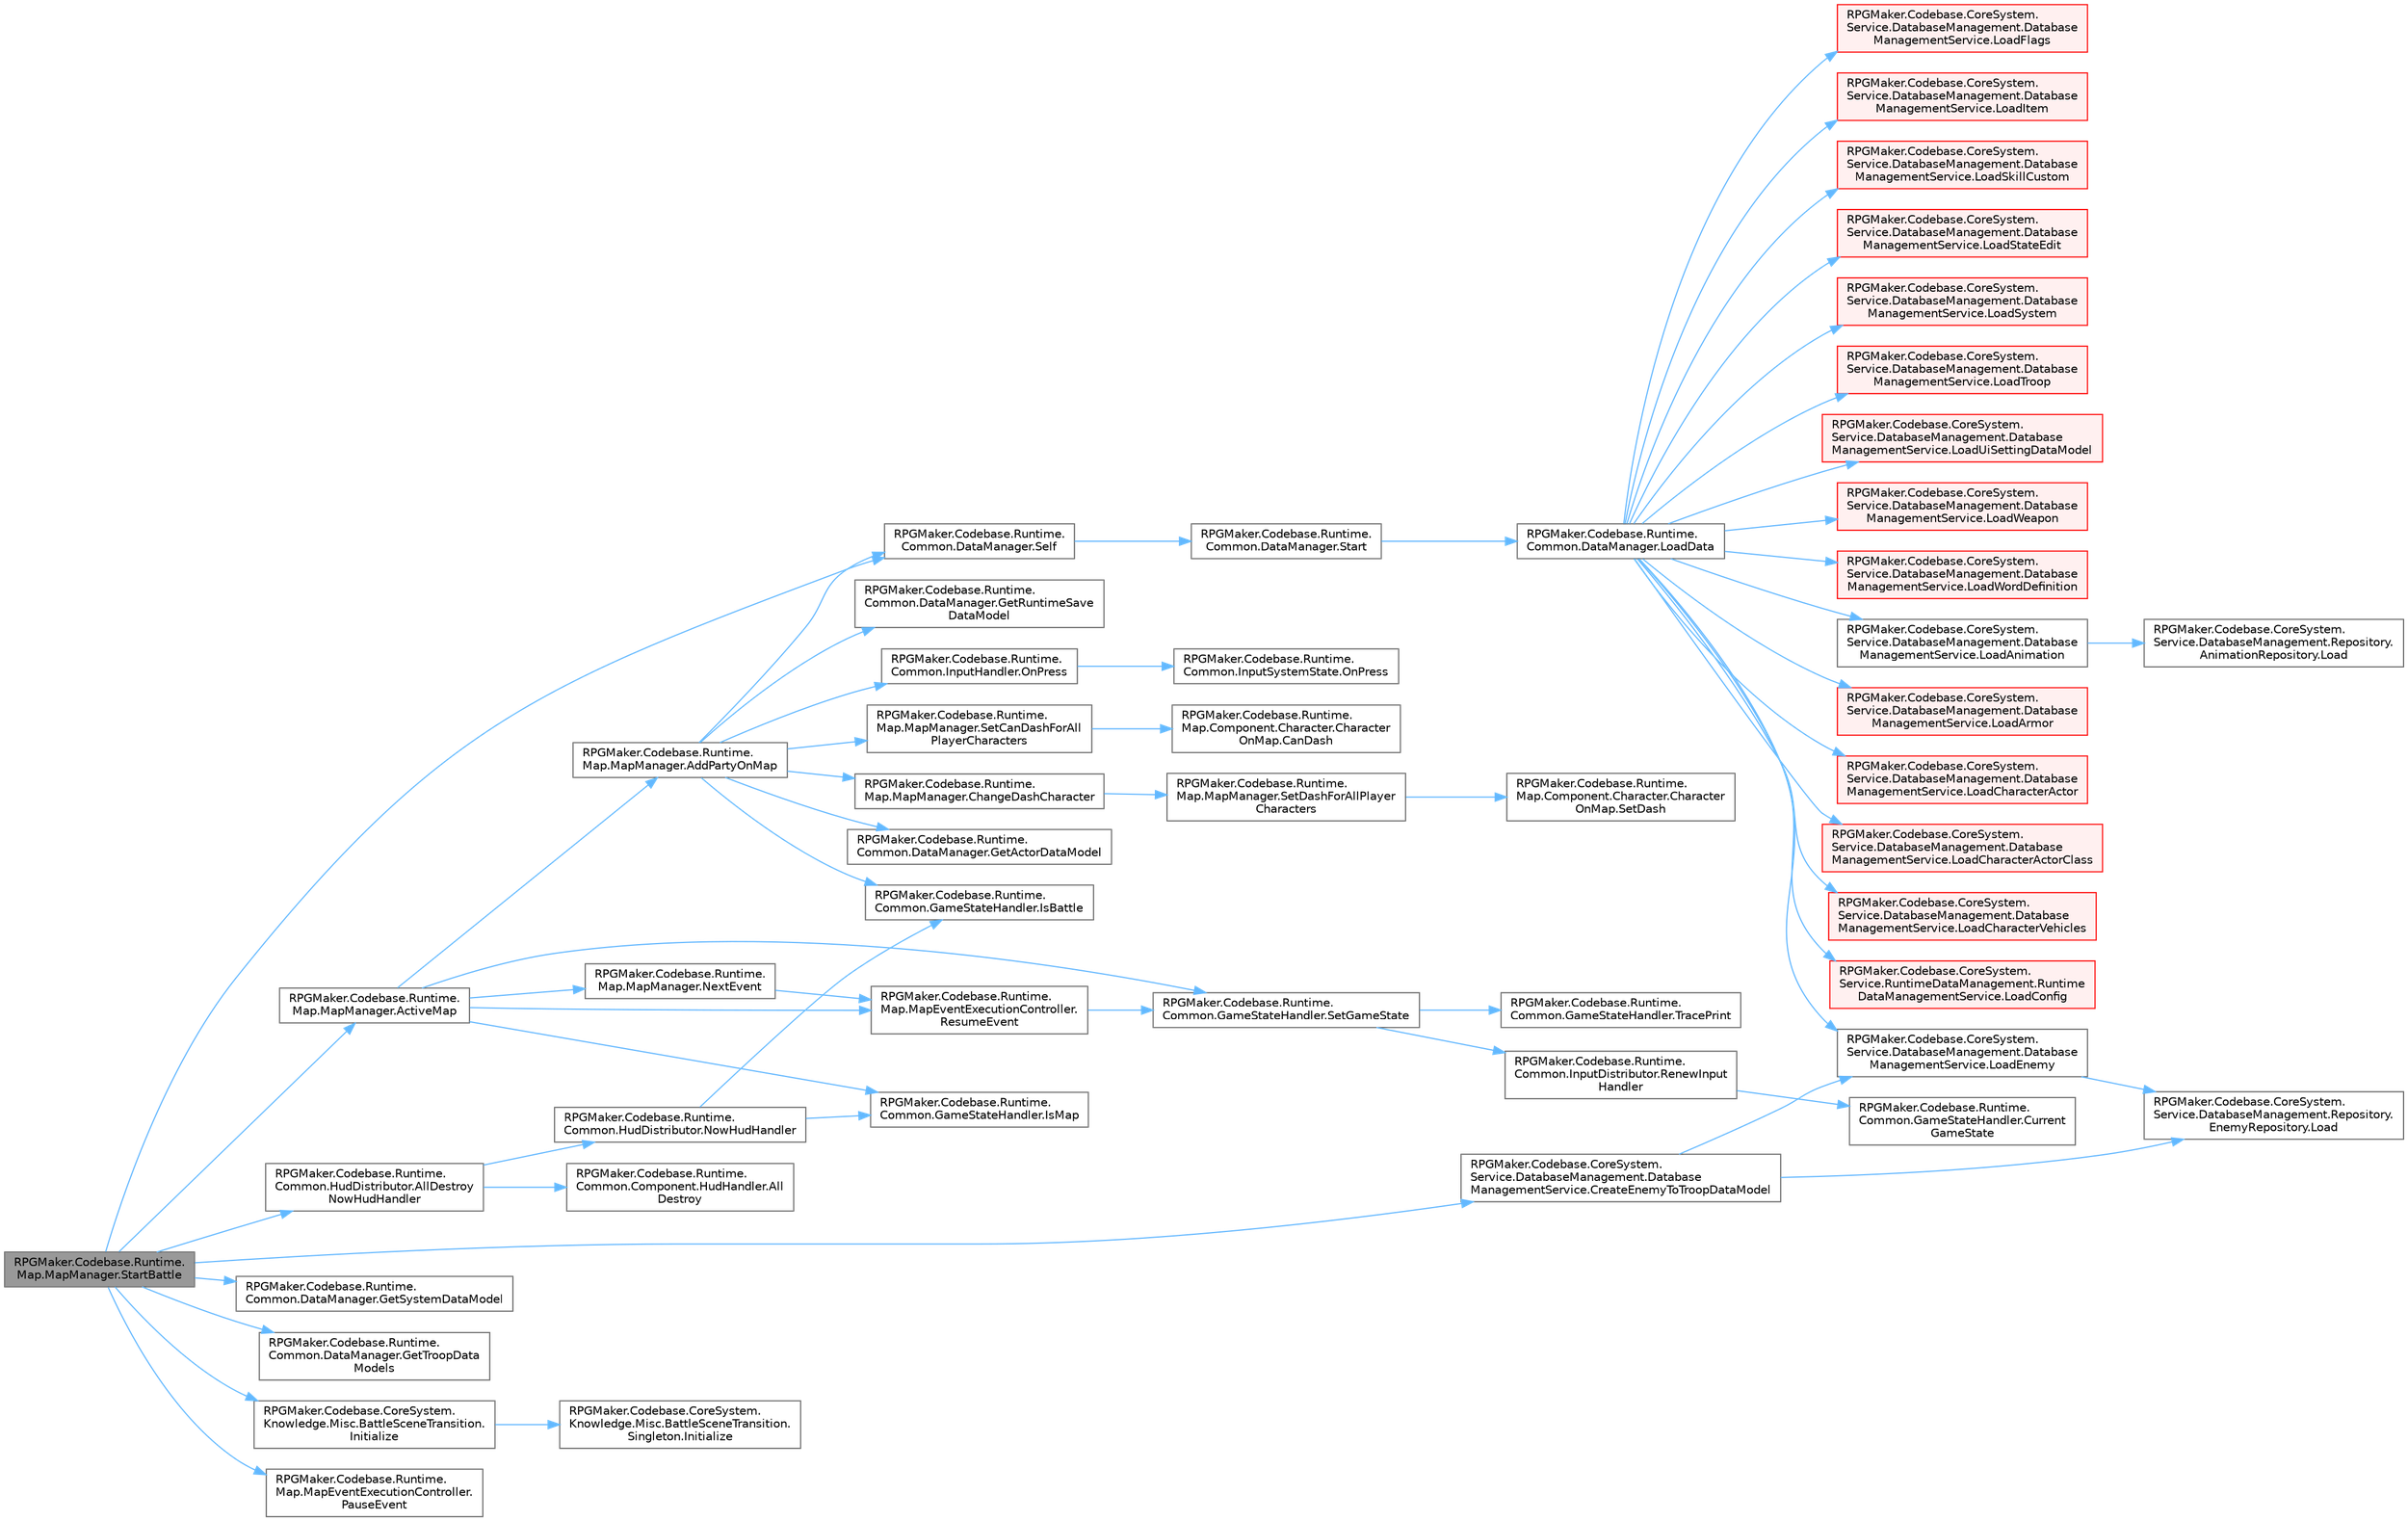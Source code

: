 digraph "RPGMaker.Codebase.Runtime.Map.MapManager.StartBattle"
{
 // LATEX_PDF_SIZE
  bgcolor="transparent";
  edge [fontname=Helvetica,fontsize=10,labelfontname=Helvetica,labelfontsize=10];
  node [fontname=Helvetica,fontsize=10,shape=box,height=0.2,width=0.4];
  rankdir="LR";
  Node1 [id="Node000001",label="RPGMaker.Codebase.Runtime.\lMap.MapManager.StartBattle",height=0.2,width=0.4,color="gray40", fillcolor="grey60", style="filled", fontcolor="black",tooltip=" "];
  Node1 -> Node2 [id="edge1_Node000001_Node000002",color="steelblue1",style="solid",tooltip=" "];
  Node2 [id="Node000002",label="RPGMaker.Codebase.Runtime.\lMap.MapManager.ActiveMap",height=0.2,width=0.4,color="grey40", fillcolor="white", style="filled",URL="$d5/d0f/class_r_p_g_maker_1_1_codebase_1_1_runtime_1_1_map_1_1_map_manager.html#abba89095b41defaca884c77eb2b85fa7",tooltip=" "];
  Node2 -> Node3 [id="edge2_Node000002_Node000003",color="steelblue1",style="solid",tooltip=" "];
  Node3 [id="Node000003",label="RPGMaker.Codebase.Runtime.\lMap.MapManager.AddPartyOnMap",height=0.2,width=0.4,color="grey40", fillcolor="white", style="filled",URL="$d5/d0f/class_r_p_g_maker_1_1_codebase_1_1_runtime_1_1_map_1_1_map_manager.html#abb7d25fe36bd98da022b7f4511c03dd3",tooltip=" "];
  Node3 -> Node4 [id="edge3_Node000003_Node000004",color="steelblue1",style="solid",tooltip=" "];
  Node4 [id="Node000004",label="RPGMaker.Codebase.Runtime.\lMap.MapManager.ChangeDashCharacter",height=0.2,width=0.4,color="grey40", fillcolor="white", style="filled",URL="$d5/d0f/class_r_p_g_maker_1_1_codebase_1_1_runtime_1_1_map_1_1_map_manager.html#ae343073e8e052c2d583ec6ea5eb1a04b",tooltip="キャラクターのダッシュ、非ダッシュ切り替え"];
  Node4 -> Node5 [id="edge4_Node000004_Node000005",color="steelblue1",style="solid",tooltip=" "];
  Node5 [id="Node000005",label="RPGMaker.Codebase.Runtime.\lMap.MapManager.SetDashForAllPlayer\lCharacters",height=0.2,width=0.4,color="grey40", fillcolor="white", style="filled",URL="$d5/d0f/class_r_p_g_maker_1_1_codebase_1_1_runtime_1_1_map_1_1_map_manager.html#ada22aeaa3bfd3b22661663a7a03b111f",tooltip="ダッシュ中かどうかの設定。"];
  Node5 -> Node6 [id="edge5_Node000005_Node000006",color="steelblue1",style="solid",tooltip=" "];
  Node6 [id="Node000006",label="RPGMaker.Codebase.Runtime.\lMap.Component.Character.Character\lOnMap.SetDash",height=0.2,width=0.4,color="grey40", fillcolor="white", style="filled",URL="$d0/dad/class_r_p_g_maker_1_1_codebase_1_1_runtime_1_1_map_1_1_component_1_1_character_1_1_character_on_map.html#a9c04face3f99f36588b9a7aacb930463",tooltip=" "];
  Node3 -> Node7 [id="edge6_Node000003_Node000007",color="steelblue1",style="solid",tooltip=" "];
  Node7 [id="Node000007",label="RPGMaker.Codebase.Runtime.\lCommon.DataManager.GetActorDataModel",height=0.2,width=0.4,color="grey40", fillcolor="white", style="filled",URL="$d5/d08/class_r_p_g_maker_1_1_codebase_1_1_runtime_1_1_common_1_1_data_manager.html#abfb1fd14c6aadc61fe20955b4b60c7cf",tooltip=" "];
  Node3 -> Node8 [id="edge7_Node000003_Node000008",color="steelblue1",style="solid",tooltip=" "];
  Node8 [id="Node000008",label="RPGMaker.Codebase.Runtime.\lCommon.DataManager.GetRuntimeSave\lDataModel",height=0.2,width=0.4,color="grey40", fillcolor="white", style="filled",URL="$d5/d08/class_r_p_g_maker_1_1_codebase_1_1_runtime_1_1_common_1_1_data_manager.html#aa008ccb1bfddc97c2c6618cfe1fe9ab9",tooltip=" "];
  Node3 -> Node9 [id="edge8_Node000003_Node000009",color="steelblue1",style="solid",tooltip=" "];
  Node9 [id="Node000009",label="RPGMaker.Codebase.Runtime.\lCommon.GameStateHandler.IsBattle",height=0.2,width=0.4,color="grey40", fillcolor="white", style="filled",URL="$de/d2c/class_r_p_g_maker_1_1_codebase_1_1_runtime_1_1_common_1_1_game_state_handler.html#ad21ee0055358ca67238c33be028d2d7b",tooltip="現在の状態がBATTLEまたは、BATTLE_EVENTかどうかを返却する"];
  Node3 -> Node10 [id="edge9_Node000003_Node000010",color="steelblue1",style="solid",tooltip=" "];
  Node10 [id="Node000010",label="RPGMaker.Codebase.Runtime.\lCommon.InputHandler.OnPress",height=0.2,width=0.4,color="grey40", fillcolor="white", style="filled",URL="$d4/d84/class_r_p_g_maker_1_1_codebase_1_1_runtime_1_1_common_1_1_input_handler.html#a6285433ede7818ccbe08ea9b0e59ad61",tooltip="特定のキーがこのフレームで押され続けているかどうか"];
  Node10 -> Node11 [id="edge10_Node000010_Node000011",color="steelblue1",style="solid",tooltip=" "];
  Node11 [id="Node000011",label="RPGMaker.Codebase.Runtime.\lCommon.InputSystemState.OnPress",height=0.2,width=0.4,color="grey40", fillcolor="white", style="filled",URL="$da/dee/class_r_p_g_maker_1_1_codebase_1_1_runtime_1_1_common_1_1_input_system_state.html#a4a79d209ae5265a5f55a05b070b5eeb8",tooltip="特定のキーがこのフレームで押され続けているかどうか（OnPress）"];
  Node3 -> Node12 [id="edge11_Node000003_Node000012",color="steelblue1",style="solid",tooltip=" "];
  Node12 [id="Node000012",label="RPGMaker.Codebase.Runtime.\lCommon.DataManager.Self",height=0.2,width=0.4,color="grey40", fillcolor="white", style="filled",URL="$d5/d08/class_r_p_g_maker_1_1_codebase_1_1_runtime_1_1_common_1_1_data_manager.html#a8f0a40fd71fe0a873d1905e106299934",tooltip=" "];
  Node12 -> Node13 [id="edge12_Node000012_Node000013",color="steelblue1",style="solid",tooltip=" "];
  Node13 [id="Node000013",label="RPGMaker.Codebase.Runtime.\lCommon.DataManager.Start",height=0.2,width=0.4,color="grey40", fillcolor="white", style="filled",URL="$d5/d08/class_r_p_g_maker_1_1_codebase_1_1_runtime_1_1_common_1_1_data_manager.html#ace8f5b29b336a071e6383ecdbe0f85c5",tooltip=" "];
  Node13 -> Node14 [id="edge13_Node000013_Node000014",color="steelblue1",style="solid",tooltip=" "];
  Node14 [id="Node000014",label="RPGMaker.Codebase.Runtime.\lCommon.DataManager.LoadData",height=0.2,width=0.4,color="grey40", fillcolor="white", style="filled",URL="$d5/d08/class_r_p_g_maker_1_1_codebase_1_1_runtime_1_1_common_1_1_data_manager.html#a42e1175b0a1dc3a225503e007043dc86",tooltip=" "];
  Node14 -> Node15 [id="edge14_Node000014_Node000015",color="steelblue1",style="solid",tooltip=" "];
  Node15 [id="Node000015",label="RPGMaker.Codebase.CoreSystem.\lService.DatabaseManagement.Database\lManagementService.LoadAnimation",height=0.2,width=0.4,color="grey40", fillcolor="white", style="filled",URL="$db/db0/class_r_p_g_maker_1_1_codebase_1_1_core_system_1_1_service_1_1_database_management_1_1_database_management_service.html#a24090092bb5f0e3f1a7f6d136a10cd22",tooltip=" "];
  Node15 -> Node16 [id="edge15_Node000015_Node000016",color="steelblue1",style="solid",tooltip=" "];
  Node16 [id="Node000016",label="RPGMaker.Codebase.CoreSystem.\lService.DatabaseManagement.Repository.\lAnimationRepository.Load",height=0.2,width=0.4,color="grey40", fillcolor="white", style="filled",URL="$d5/deb/class_r_p_g_maker_1_1_codebase_1_1_core_system_1_1_service_1_1_database_management_1_1_repository_1_1_animation_repository.html#a57c3d4731e6bfd18e15070a940e881f4",tooltip="読込"];
  Node14 -> Node17 [id="edge16_Node000014_Node000017",color="steelblue1",style="solid",tooltip=" "];
  Node17 [id="Node000017",label="RPGMaker.Codebase.CoreSystem.\lService.DatabaseManagement.Database\lManagementService.LoadArmor",height=0.2,width=0.4,color="red", fillcolor="#FFF0F0", style="filled",URL="$db/db0/class_r_p_g_maker_1_1_codebase_1_1_core_system_1_1_service_1_1_database_management_1_1_database_management_service.html#aa2e210bbbaf85d6ed1f74aa1170b786a",tooltip=" "];
  Node14 -> Node19 [id="edge17_Node000014_Node000019",color="steelblue1",style="solid",tooltip=" "];
  Node19 [id="Node000019",label="RPGMaker.Codebase.CoreSystem.\lService.DatabaseManagement.Database\lManagementService.LoadCharacterActor",height=0.2,width=0.4,color="red", fillcolor="#FFF0F0", style="filled",URL="$db/db0/class_r_p_g_maker_1_1_codebase_1_1_core_system_1_1_service_1_1_database_management_1_1_database_management_service.html#afa56ff9a916ba5265719f6be7f2330e2",tooltip=" "];
  Node14 -> Node21 [id="edge18_Node000014_Node000021",color="steelblue1",style="solid",tooltip=" "];
  Node21 [id="Node000021",label="RPGMaker.Codebase.CoreSystem.\lService.DatabaseManagement.Database\lManagementService.LoadCharacterActorClass",height=0.2,width=0.4,color="red", fillcolor="#FFF0F0", style="filled",URL="$db/db0/class_r_p_g_maker_1_1_codebase_1_1_core_system_1_1_service_1_1_database_management_1_1_database_management_service.html#a83d7b02d93737cf99a9e1b670f8fe4ea",tooltip=" "];
  Node14 -> Node23 [id="edge19_Node000014_Node000023",color="steelblue1",style="solid",tooltip=" "];
  Node23 [id="Node000023",label="RPGMaker.Codebase.CoreSystem.\lService.DatabaseManagement.Database\lManagementService.LoadCharacterVehicles",height=0.2,width=0.4,color="red", fillcolor="#FFF0F0", style="filled",URL="$db/db0/class_r_p_g_maker_1_1_codebase_1_1_core_system_1_1_service_1_1_database_management_1_1_database_management_service.html#a0b003a876f01ec9a754241a3df3836fc",tooltip=" "];
  Node14 -> Node25 [id="edge20_Node000014_Node000025",color="steelblue1",style="solid",tooltip=" "];
  Node25 [id="Node000025",label="RPGMaker.Codebase.CoreSystem.\lService.RuntimeDataManagement.Runtime\lDataManagementService.LoadConfig",height=0.2,width=0.4,color="red", fillcolor="#FFF0F0", style="filled",URL="$db/d7b/class_r_p_g_maker_1_1_codebase_1_1_core_system_1_1_service_1_1_runtime_data_management_1_1_runtime_data_management_service.html#a5d406eddf4f7129bc0a84639c9bffcbd",tooltip=" "];
  Node14 -> Node27 [id="edge21_Node000014_Node000027",color="steelblue1",style="solid",tooltip=" "];
  Node27 [id="Node000027",label="RPGMaker.Codebase.CoreSystem.\lService.DatabaseManagement.Database\lManagementService.LoadEnemy",height=0.2,width=0.4,color="grey40", fillcolor="white", style="filled",URL="$db/db0/class_r_p_g_maker_1_1_codebase_1_1_core_system_1_1_service_1_1_database_management_1_1_database_management_service.html#a56946e6c58a5ec0f4641533476d5982c",tooltip=" "];
  Node27 -> Node28 [id="edge22_Node000027_Node000028",color="steelblue1",style="solid",tooltip=" "];
  Node28 [id="Node000028",label="RPGMaker.Codebase.CoreSystem.\lService.DatabaseManagement.Repository.\lEnemyRepository.Load",height=0.2,width=0.4,color="grey40", fillcolor="white", style="filled",URL="$d4/d59/class_r_p_g_maker_1_1_codebase_1_1_core_system_1_1_service_1_1_database_management_1_1_repository_1_1_enemy_repository.html#a4c469baf54782a4c3411f345784e7f5c",tooltip=" "];
  Node14 -> Node29 [id="edge23_Node000014_Node000029",color="steelblue1",style="solid",tooltip=" "];
  Node29 [id="Node000029",label="RPGMaker.Codebase.CoreSystem.\lService.DatabaseManagement.Database\lManagementService.LoadFlags",height=0.2,width=0.4,color="red", fillcolor="#FFF0F0", style="filled",URL="$db/db0/class_r_p_g_maker_1_1_codebase_1_1_core_system_1_1_service_1_1_database_management_1_1_database_management_service.html#a5eb2954667a7f994c25194d12c5a2602",tooltip=" "];
  Node14 -> Node33 [id="edge24_Node000014_Node000033",color="steelblue1",style="solid",tooltip=" "];
  Node33 [id="Node000033",label="RPGMaker.Codebase.CoreSystem.\lService.DatabaseManagement.Database\lManagementService.LoadItem",height=0.2,width=0.4,color="red", fillcolor="#FFF0F0", style="filled",URL="$db/db0/class_r_p_g_maker_1_1_codebase_1_1_core_system_1_1_service_1_1_database_management_1_1_database_management_service.html#a0447e9903c05f13e630c3523647e80a4",tooltip=" "];
  Node14 -> Node35 [id="edge25_Node000014_Node000035",color="steelblue1",style="solid",tooltip=" "];
  Node35 [id="Node000035",label="RPGMaker.Codebase.CoreSystem.\lService.DatabaseManagement.Database\lManagementService.LoadSkillCustom",height=0.2,width=0.4,color="red", fillcolor="#FFF0F0", style="filled",URL="$db/db0/class_r_p_g_maker_1_1_codebase_1_1_core_system_1_1_service_1_1_database_management_1_1_database_management_service.html#a10afc5f75507a17db5197e23a2cdd4cc",tooltip=" "];
  Node14 -> Node37 [id="edge26_Node000014_Node000037",color="steelblue1",style="solid",tooltip=" "];
  Node37 [id="Node000037",label="RPGMaker.Codebase.CoreSystem.\lService.DatabaseManagement.Database\lManagementService.LoadStateEdit",height=0.2,width=0.4,color="red", fillcolor="#FFF0F0", style="filled",URL="$db/db0/class_r_p_g_maker_1_1_codebase_1_1_core_system_1_1_service_1_1_database_management_1_1_database_management_service.html#a2fa87c0d4f1431414d67e4943a14ae56",tooltip=" "];
  Node14 -> Node39 [id="edge27_Node000014_Node000039",color="steelblue1",style="solid",tooltip=" "];
  Node39 [id="Node000039",label="RPGMaker.Codebase.CoreSystem.\lService.DatabaseManagement.Database\lManagementService.LoadSystem",height=0.2,width=0.4,color="red", fillcolor="#FFF0F0", style="filled",URL="$db/db0/class_r_p_g_maker_1_1_codebase_1_1_core_system_1_1_service_1_1_database_management_1_1_database_management_service.html#ab14ced87348b79b244d7a5d975e80d25",tooltip=" "];
  Node14 -> Node42 [id="edge28_Node000014_Node000042",color="steelblue1",style="solid",tooltip=" "];
  Node42 [id="Node000042",label="RPGMaker.Codebase.CoreSystem.\lService.DatabaseManagement.Database\lManagementService.LoadTroop",height=0.2,width=0.4,color="red", fillcolor="#FFF0F0", style="filled",URL="$db/db0/class_r_p_g_maker_1_1_codebase_1_1_core_system_1_1_service_1_1_database_management_1_1_database_management_service.html#a3f54f10563c3611839ddd3dfa5b65c13",tooltip=" "];
  Node14 -> Node44 [id="edge29_Node000014_Node000044",color="steelblue1",style="solid",tooltip=" "];
  Node44 [id="Node000044",label="RPGMaker.Codebase.CoreSystem.\lService.DatabaseManagement.Database\lManagementService.LoadUiSettingDataModel",height=0.2,width=0.4,color="red", fillcolor="#FFF0F0", style="filled",URL="$db/db0/class_r_p_g_maker_1_1_codebase_1_1_core_system_1_1_service_1_1_database_management_1_1_database_management_service.html#ad73cc18191cf3d29c31d27f90e712965",tooltip=" "];
  Node14 -> Node46 [id="edge30_Node000014_Node000046",color="steelblue1",style="solid",tooltip=" "];
  Node46 [id="Node000046",label="RPGMaker.Codebase.CoreSystem.\lService.DatabaseManagement.Database\lManagementService.LoadWeapon",height=0.2,width=0.4,color="red", fillcolor="#FFF0F0", style="filled",URL="$db/db0/class_r_p_g_maker_1_1_codebase_1_1_core_system_1_1_service_1_1_database_management_1_1_database_management_service.html#a14b53a047484b6c81f8e570ff47134af",tooltip=" "];
  Node14 -> Node48 [id="edge31_Node000014_Node000048",color="steelblue1",style="solid",tooltip=" "];
  Node48 [id="Node000048",label="RPGMaker.Codebase.CoreSystem.\lService.DatabaseManagement.Database\lManagementService.LoadWordDefinition",height=0.2,width=0.4,color="red", fillcolor="#FFF0F0", style="filled",URL="$db/db0/class_r_p_g_maker_1_1_codebase_1_1_core_system_1_1_service_1_1_database_management_1_1_database_management_service.html#a293b136d822c9c73495b354502306eb1",tooltip=" "];
  Node3 -> Node50 [id="edge32_Node000003_Node000050",color="steelblue1",style="solid",tooltip=" "];
  Node50 [id="Node000050",label="RPGMaker.Codebase.Runtime.\lMap.MapManager.SetCanDashForAll\lPlayerCharacters",height=0.2,width=0.4,color="grey40", fillcolor="white", style="filled",URL="$d5/d0f/class_r_p_g_maker_1_1_codebase_1_1_runtime_1_1_map_1_1_map_manager.html#ad6f2476571aacddc416bc299ab747122",tooltip="ダッシュ可能かどうかの設定。"];
  Node50 -> Node51 [id="edge33_Node000050_Node000051",color="steelblue1",style="solid",tooltip=" "];
  Node51 [id="Node000051",label="RPGMaker.Codebase.Runtime.\lMap.Component.Character.Character\lOnMap.CanDash",height=0.2,width=0.4,color="grey40", fillcolor="white", style="filled",URL="$d0/dad/class_r_p_g_maker_1_1_codebase_1_1_runtime_1_1_map_1_1_component_1_1_character_1_1_character_on_map.html#a3fc00738746a32a3f613a3eff7fc1ee1",tooltip=" "];
  Node2 -> Node52 [id="edge34_Node000002_Node000052",color="steelblue1",style="solid",tooltip=" "];
  Node52 [id="Node000052",label="RPGMaker.Codebase.Runtime.\lCommon.GameStateHandler.IsMap",height=0.2,width=0.4,color="grey40", fillcolor="white", style="filled",URL="$de/d2c/class_r_p_g_maker_1_1_codebase_1_1_runtime_1_1_common_1_1_game_state_handler.html#a7c991ccb2c203b5ffc816c6c82f8768d",tooltip="現在の状態がMAP、MENU、EVENTかどうかを返却する"];
  Node2 -> Node53 [id="edge35_Node000002_Node000053",color="steelblue1",style="solid",tooltip=" "];
  Node53 [id="Node000053",label="RPGMaker.Codebase.Runtime.\lMap.MapManager.NextEvent",height=0.2,width=0.4,color="grey40", fillcolor="white", style="filled",URL="$d5/d0f/class_r_p_g_maker_1_1_codebase_1_1_runtime_1_1_map_1_1_map_manager.html#ac7acb8dd836db87d2d5ada87b910ee6e",tooltip=" "];
  Node53 -> Node54 [id="edge36_Node000053_Node000054",color="steelblue1",style="solid",tooltip=" "];
  Node54 [id="Node000054",label="RPGMaker.Codebase.Runtime.\lMap.MapEventExecutionController.\lResumeEvent",height=0.2,width=0.4,color="grey40", fillcolor="white", style="filled",URL="$db/d6c/class_r_p_g_maker_1_1_codebase_1_1_runtime_1_1_map_1_1_map_event_execution_controller.html#a524c914e37524ca686d99e7a230443fb",tooltip="実行を中断していたイベントの再開"];
  Node54 -> Node55 [id="edge37_Node000054_Node000055",color="steelblue1",style="solid",tooltip=" "];
  Node55 [id="Node000055",label="RPGMaker.Codebase.Runtime.\lCommon.GameStateHandler.SetGameState",height=0.2,width=0.4,color="grey40", fillcolor="white", style="filled",URL="$de/d2c/class_r_p_g_maker_1_1_codebase_1_1_runtime_1_1_common_1_1_game_state_handler.html#ad0674aa1bff51c30c55e65612b611f0b",tooltip="新しい状態を登録する."];
  Node55 -> Node56 [id="edge38_Node000055_Node000056",color="steelblue1",style="solid",tooltip=" "];
  Node56 [id="Node000056",label="RPGMaker.Codebase.Runtime.\lCommon.InputDistributor.RenewInput\lHandler",height=0.2,width=0.4,color="grey40", fillcolor="white", style="filled",URL="$d3/df6/class_r_p_g_maker_1_1_codebase_1_1_runtime_1_1_common_1_1_input_distributor.html#afd7d620e18f9fe423e982aa6c9c782cb",tooltip="ゲーム状態が変更されたら再登録をかける"];
  Node56 -> Node57 [id="edge39_Node000056_Node000057",color="steelblue1",style="solid",tooltip=" "];
  Node57 [id="Node000057",label="RPGMaker.Codebase.Runtime.\lCommon.GameStateHandler.Current\lGameState",height=0.2,width=0.4,color="grey40", fillcolor="white", style="filled",URL="$de/d2c/class_r_p_g_maker_1_1_codebase_1_1_runtime_1_1_common_1_1_game_state_handler.html#adce58ef0480f995976ab60592c9add27",tooltip="現在の状態を返却する."];
  Node55 -> Node58 [id="edge40_Node000055_Node000058",color="steelblue1",style="solid",tooltip=" "];
  Node58 [id="Node000058",label="RPGMaker.Codebase.Runtime.\lCommon.GameStateHandler.TracePrint",height=0.2,width=0.4,color="grey40", fillcolor="white", style="filled",URL="$de/d2c/class_r_p_g_maker_1_1_codebase_1_1_runtime_1_1_common_1_1_game_state_handler.html#a90d4308ec6a2f804e3d7b7fd7892b46e",tooltip=" "];
  Node2 -> Node54 [id="edge41_Node000002_Node000054",color="steelblue1",style="solid",tooltip=" "];
  Node2 -> Node55 [id="edge42_Node000002_Node000055",color="steelblue1",style="solid",tooltip=" "];
  Node1 -> Node59 [id="edge43_Node000001_Node000059",color="steelblue1",style="solid",tooltip=" "];
  Node59 [id="Node000059",label="RPGMaker.Codebase.Runtime.\lCommon.HudDistributor.AllDestroy\lNowHudHandler",height=0.2,width=0.4,color="grey40", fillcolor="white", style="filled",URL="$de/df1/class_r_p_g_maker_1_1_codebase_1_1_runtime_1_1_common_1_1_hud_distributor.html#ad9a4fac37bf7481ee0e62a51a4504736",tooltip="現在のHudHandlerで描画している全てのオブジェクトを削除する"];
  Node59 -> Node60 [id="edge44_Node000059_Node000060",color="steelblue1",style="solid",tooltip=" "];
  Node60 [id="Node000060",label="RPGMaker.Codebase.Runtime.\lCommon.Component.HudHandler.All\lDestroy",height=0.2,width=0.4,color="grey40", fillcolor="white", style="filled",URL="$d4/ddb/class_r_p_g_maker_1_1_codebase_1_1_runtime_1_1_common_1_1_component_1_1_hud_handler.html#a1203bfc32372daaff9f6b4f2b1e56791",tooltip=" "];
  Node59 -> Node61 [id="edge45_Node000059_Node000061",color="steelblue1",style="solid",tooltip=" "];
  Node61 [id="Node000061",label="RPGMaker.Codebase.Runtime.\lCommon.HudDistributor.NowHudHandler",height=0.2,width=0.4,color="grey40", fillcolor="white", style="filled",URL="$de/df1/class_r_p_g_maker_1_1_codebase_1_1_runtime_1_1_common_1_1_hud_distributor.html#a9d7e7a73b205c8bbd12640dd907d18c4",tooltip="現在のHudHandlerを返却"];
  Node61 -> Node9 [id="edge46_Node000061_Node000009",color="steelblue1",style="solid",tooltip=" "];
  Node61 -> Node52 [id="edge47_Node000061_Node000052",color="steelblue1",style="solid",tooltip=" "];
  Node1 -> Node62 [id="edge48_Node000001_Node000062",color="steelblue1",style="solid",tooltip=" "];
  Node62 [id="Node000062",label="RPGMaker.Codebase.CoreSystem.\lService.DatabaseManagement.Database\lManagementService.CreateEnemyToTroopDataModel",height=0.2,width=0.4,color="grey40", fillcolor="white", style="filled",URL="$db/db0/class_r_p_g_maker_1_1_codebase_1_1_core_system_1_1_service_1_1_database_management_1_1_database_management_service.html#a657d9ffe203a103129187e1a201e4efc",tooltip="敵キャラのリストから新しく敵グループを作成"];
  Node62 -> Node28 [id="edge49_Node000062_Node000028",color="steelblue1",style="solid",tooltip=" "];
  Node62 -> Node27 [id="edge50_Node000062_Node000027",color="steelblue1",style="solid",tooltip=" "];
  Node1 -> Node63 [id="edge51_Node000001_Node000063",color="steelblue1",style="solid",tooltip=" "];
  Node63 [id="Node000063",label="RPGMaker.Codebase.Runtime.\lCommon.DataManager.GetSystemDataModel",height=0.2,width=0.4,color="grey40", fillcolor="white", style="filled",URL="$d5/d08/class_r_p_g_maker_1_1_codebase_1_1_runtime_1_1_common_1_1_data_manager.html#acdc0251471c3db50b36db22a1f9b9d83",tooltip=" "];
  Node1 -> Node64 [id="edge52_Node000001_Node000064",color="steelblue1",style="solid",tooltip=" "];
  Node64 [id="Node000064",label="RPGMaker.Codebase.Runtime.\lCommon.DataManager.GetTroopData\lModels",height=0.2,width=0.4,color="grey40", fillcolor="white", style="filled",URL="$d5/d08/class_r_p_g_maker_1_1_codebase_1_1_runtime_1_1_common_1_1_data_manager.html#a3d28d06bc5c92733a5f9318f6c9f1cb0",tooltip=" "];
  Node1 -> Node65 [id="edge53_Node000001_Node000065",color="steelblue1",style="solid",tooltip=" "];
  Node65 [id="Node000065",label="RPGMaker.Codebase.CoreSystem.\lKnowledge.Misc.BattleSceneTransition.\lInitialize",height=0.2,width=0.4,color="grey40", fillcolor="white", style="filled",URL="$d0/d67/class_r_p_g_maker_1_1_codebase_1_1_core_system_1_1_knowledge_1_1_misc_1_1_battle_scene_transition.html#ac78300df38b414f12d992619c4422c8c",tooltip="初期化処理"];
  Node65 -> Node66 [id="edge54_Node000065_Node000066",color="steelblue1",style="solid",tooltip=" "];
  Node66 [id="Node000066",label="RPGMaker.Codebase.CoreSystem.\lKnowledge.Misc.BattleSceneTransition.\lSingleton.Initialize",height=0.2,width=0.4,color="grey40", fillcolor="white", style="filled",URL="$d3/d6a/class_r_p_g_maker_1_1_codebase_1_1_core_system_1_1_knowledge_1_1_misc_1_1_battle_scene_transition_1_1_singleton.html#adc5cf2e5883ec25d40663a3479e94c22",tooltip="初期化"];
  Node1 -> Node67 [id="edge55_Node000001_Node000067",color="steelblue1",style="solid",tooltip=" "];
  Node67 [id="Node000067",label="RPGMaker.Codebase.Runtime.\lMap.MapEventExecutionController.\lPauseEvent",height=0.2,width=0.4,color="grey40", fillcolor="white", style="filled",URL="$db/d6c/class_r_p_g_maker_1_1_codebase_1_1_runtime_1_1_map_1_1_map_event_execution_controller.html#a72f349b3e4a807f238790e131e08b465",tooltip="現在実行中のイベントを一時中断 メニュー表示やバトル表示など、別の画面へ遷移する際に利用"];
  Node1 -> Node12 [id="edge56_Node000001_Node000012",color="steelblue1",style="solid",tooltip=" "];
}

